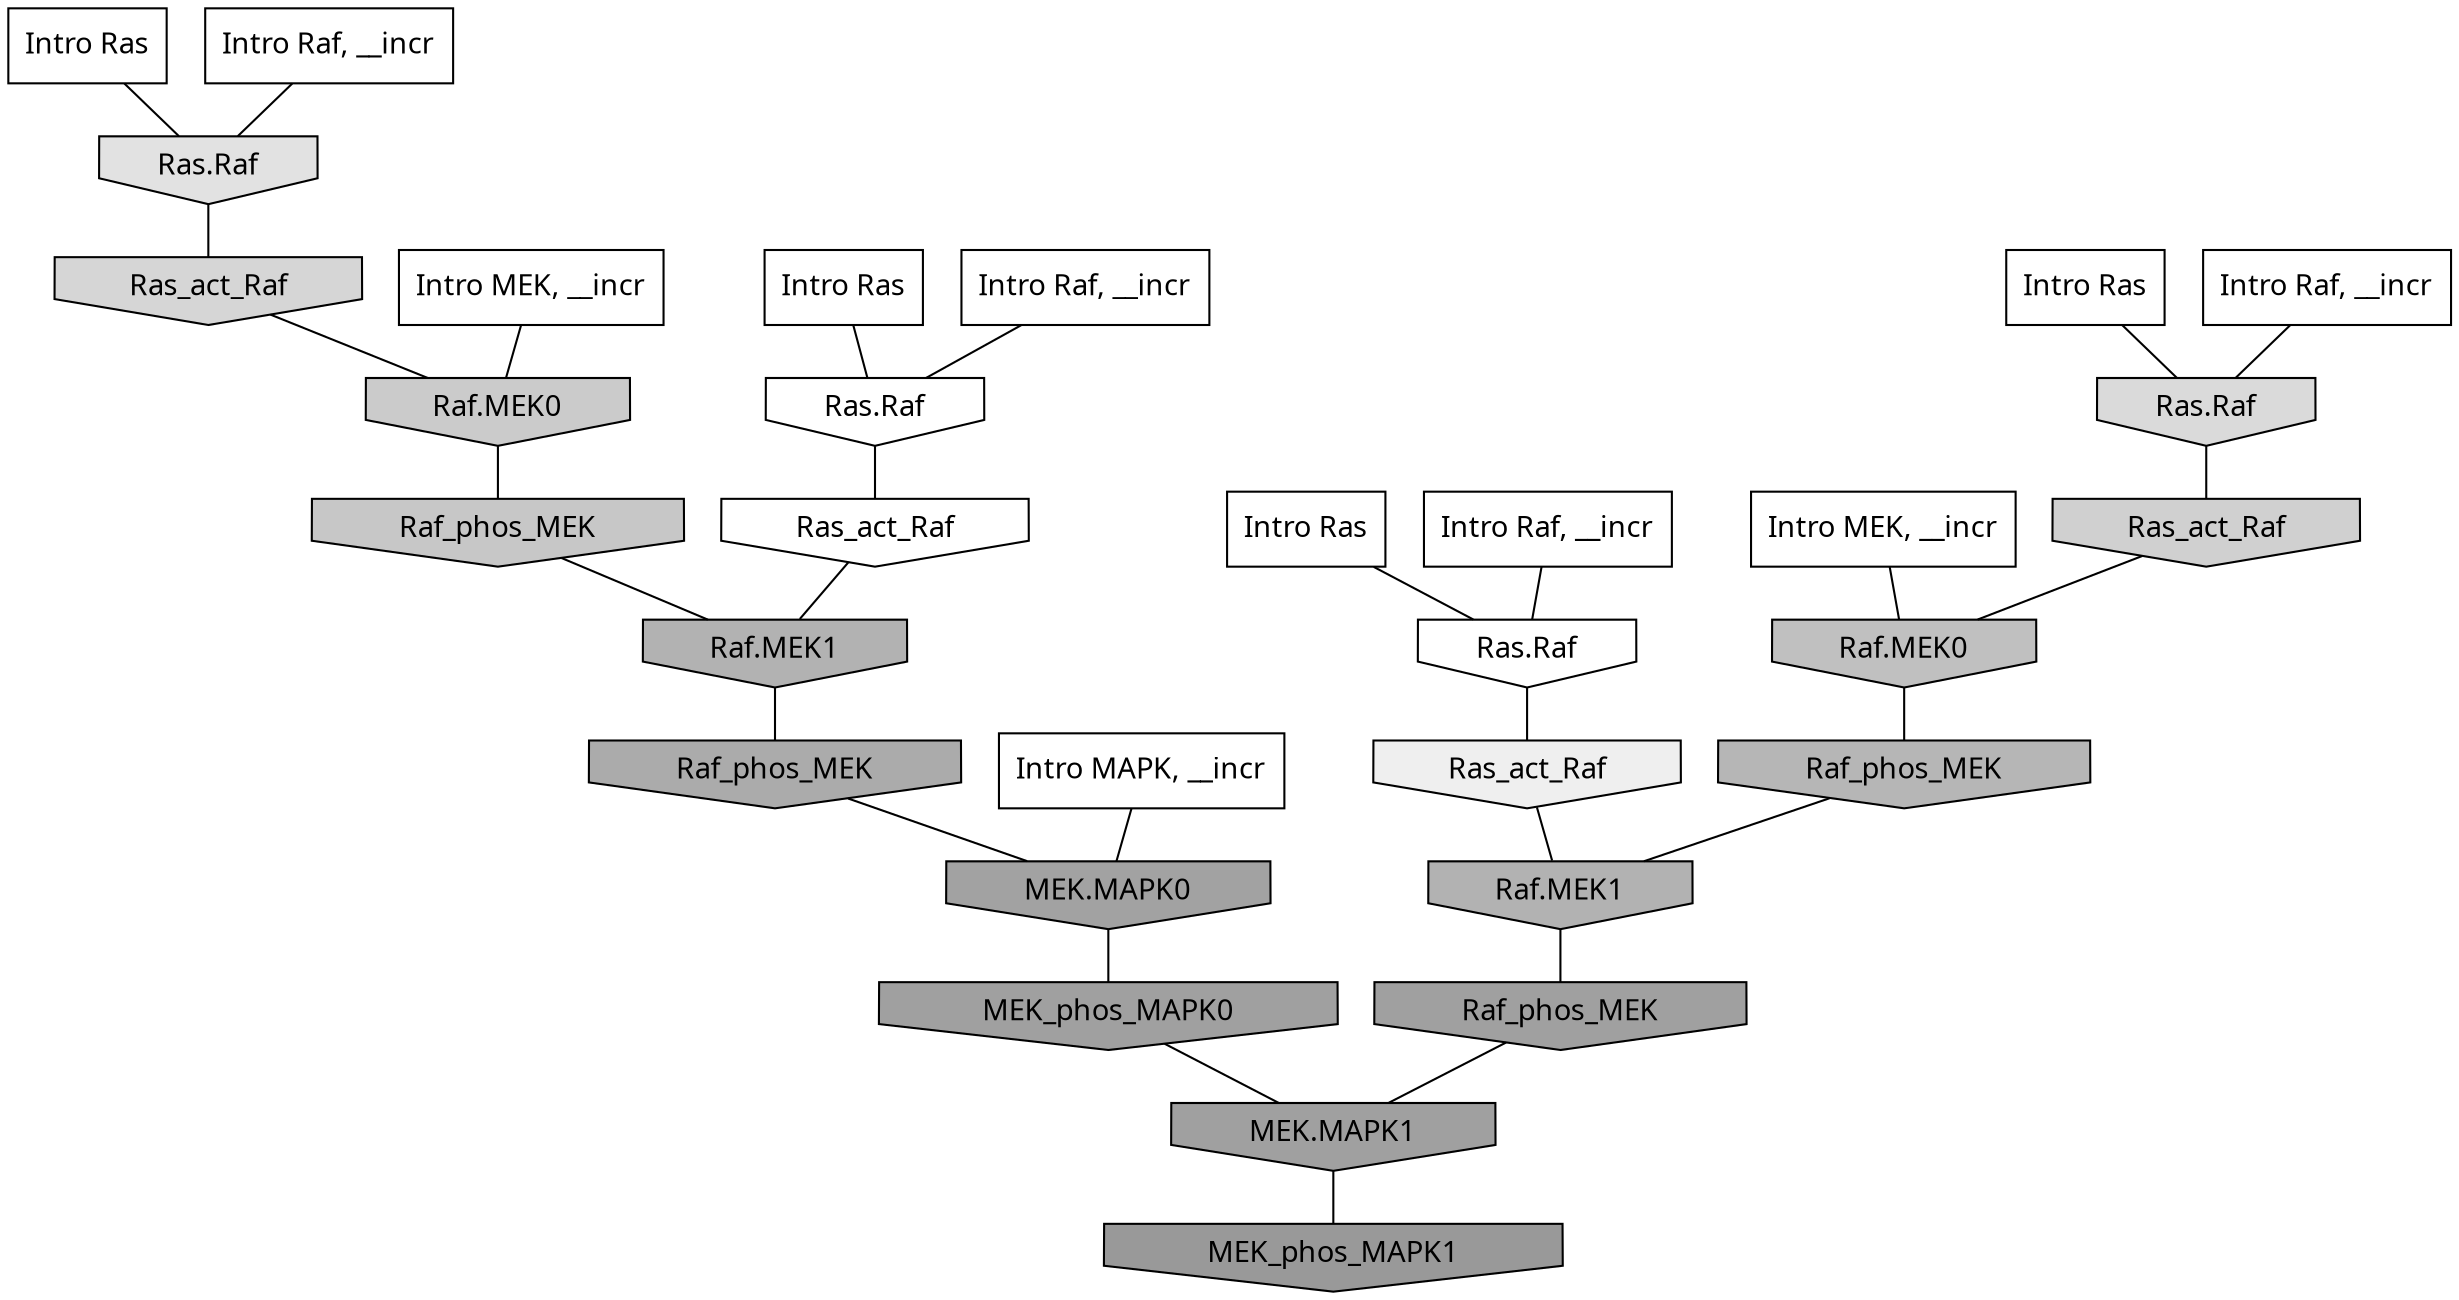 digraph G{
  rankdir="TB";
  ranksep=0.30;
  node [fontname="CMU Serif"];
  edge [fontname="CMU Serif"];
  
  1 [label="Intro Ras", shape=rectangle, style=filled, fillcolor="0.000 0.000 1.000"]
  
  20 [label="Intro Ras", shape=rectangle, style=filled, fillcolor="0.000 0.000 1.000"]
  
  71 [label="Intro Ras", shape=rectangle, style=filled, fillcolor="0.000 0.000 1.000"]
  
  99 [label="Intro Ras", shape=rectangle, style=filled, fillcolor="0.000 0.000 1.000"]
  
  394 [label="Intro Raf, __incr", shape=rectangle, style=filled, fillcolor="0.000 0.000 1.000"]
  
  462 [label="Intro Raf, __incr", shape=rectangle, style=filled, fillcolor="0.000 0.000 1.000"]
  
  809 [label="Intro Raf, __incr", shape=rectangle, style=filled, fillcolor="0.000 0.000 1.000"]
  
  1096 [label="Intro Raf, __incr", shape=rectangle, style=filled, fillcolor="0.000 0.000 1.000"]
  
  1181 [label="Intro MEK, __incr", shape=rectangle, style=filled, fillcolor="0.000 0.000 1.000"]
  
  1954 [label="Intro MEK, __incr", shape=rectangle, style=filled, fillcolor="0.000 0.000 1.000"]
  
  2757 [label="Intro MAPK, __incr", shape=rectangle, style=filled, fillcolor="0.000 0.000 1.000"]
  
  3224 [label="Ras.Raf", shape=invhouse, style=filled, fillcolor="0.000 0.000 1.000"]
  
  3311 [label="Ras.Raf", shape=invhouse, style=filled, fillcolor="0.000 0.000 0.999"]
  
  3312 [label="Ras_act_Raf", shape=invhouse, style=filled, fillcolor="0.000 0.000 0.999"]
  
  3906 [label="Ras_act_Raf", shape=invhouse, style=filled, fillcolor="0.000 0.000 0.936"]
  
  4758 [label="Ras.Raf", shape=invhouse, style=filled, fillcolor="0.000 0.000 0.885"]
  
  5308 [label="Ras.Raf", shape=invhouse, style=filled, fillcolor="0.000 0.000 0.854"]
  
  5634 [label="Ras_act_Raf", shape=invhouse, style=filled, fillcolor="0.000 0.000 0.836"]
  
  6110 [label="Ras_act_Raf", shape=invhouse, style=filled, fillcolor="0.000 0.000 0.813"]
  
  6618 [label="Raf.MEK0", shape=invhouse, style=filled, fillcolor="0.000 0.000 0.794"]
  
  6997 [label="Raf_phos_MEK", shape=invhouse, style=filled, fillcolor="0.000 0.000 0.780"]
  
  7987 [label="Raf.MEK0", shape=invhouse, style=filled, fillcolor="0.000 0.000 0.751"]
  
  9592 [label="Raf_phos_MEK", shape=invhouse, style=filled, fillcolor="0.000 0.000 0.711"]
  
  10267 [label="Raf.MEK1", shape=invhouse, style=filled, fillcolor="0.000 0.000 0.697"]
  
  10308 [label="Raf.MEK1", shape=invhouse, style=filled, fillcolor="0.000 0.000 0.696"]
  
  11750 [label="Raf_phos_MEK", shape=invhouse, style=filled, fillcolor="0.000 0.000 0.670"]
  
  14313 [label="MEK.MAPK0", shape=invhouse, style=filled, fillcolor="0.000 0.000 0.634"]
  
  14823 [label="MEK_phos_MAPK0", shape=invhouse, style=filled, fillcolor="0.000 0.000 0.628"]
  
  14911 [label="Raf_phos_MEK", shape=invhouse, style=filled, fillcolor="0.000 0.000 0.626"]
  
  14948 [label="MEK.MAPK1", shape=invhouse, style=filled, fillcolor="0.000 0.000 0.626"]
  
  16367 [label="MEK_phos_MAPK1", shape=invhouse, style=filled, fillcolor="0.000 0.000 0.600"]
  
  
  14948 -> 16367 [dir=none, color="0.000 0.000 0.000"] 
  14911 -> 14948 [dir=none, color="0.000 0.000 0.000"] 
  14823 -> 14948 [dir=none, color="0.000 0.000 0.000"] 
  14313 -> 14823 [dir=none, color="0.000 0.000 0.000"] 
  11750 -> 14313 [dir=none, color="0.000 0.000 0.000"] 
  10308 -> 11750 [dir=none, color="0.000 0.000 0.000"] 
  10267 -> 14911 [dir=none, color="0.000 0.000 0.000"] 
  9592 -> 10267 [dir=none, color="0.000 0.000 0.000"] 
  7987 -> 9592 [dir=none, color="0.000 0.000 0.000"] 
  6997 -> 10308 [dir=none, color="0.000 0.000 0.000"] 
  6618 -> 6997 [dir=none, color="0.000 0.000 0.000"] 
  6110 -> 7987 [dir=none, color="0.000 0.000 0.000"] 
  5634 -> 6618 [dir=none, color="0.000 0.000 0.000"] 
  5308 -> 6110 [dir=none, color="0.000 0.000 0.000"] 
  4758 -> 5634 [dir=none, color="0.000 0.000 0.000"] 
  3906 -> 10267 [dir=none, color="0.000 0.000 0.000"] 
  3312 -> 10308 [dir=none, color="0.000 0.000 0.000"] 
  3311 -> 3312 [dir=none, color="0.000 0.000 0.000"] 
  3224 -> 3906 [dir=none, color="0.000 0.000 0.000"] 
  2757 -> 14313 [dir=none, color="0.000 0.000 0.000"] 
  1954 -> 6618 [dir=none, color="0.000 0.000 0.000"] 
  1181 -> 7987 [dir=none, color="0.000 0.000 0.000"] 
  1096 -> 4758 [dir=none, color="0.000 0.000 0.000"] 
  809 -> 5308 [dir=none, color="0.000 0.000 0.000"] 
  462 -> 3311 [dir=none, color="0.000 0.000 0.000"] 
  394 -> 3224 [dir=none, color="0.000 0.000 0.000"] 
  99 -> 3311 [dir=none, color="0.000 0.000 0.000"] 
  71 -> 3224 [dir=none, color="0.000 0.000 0.000"] 
  20 -> 5308 [dir=none, color="0.000 0.000 0.000"] 
  1 -> 4758 [dir=none, color="0.000 0.000 0.000"] 
  
  }
